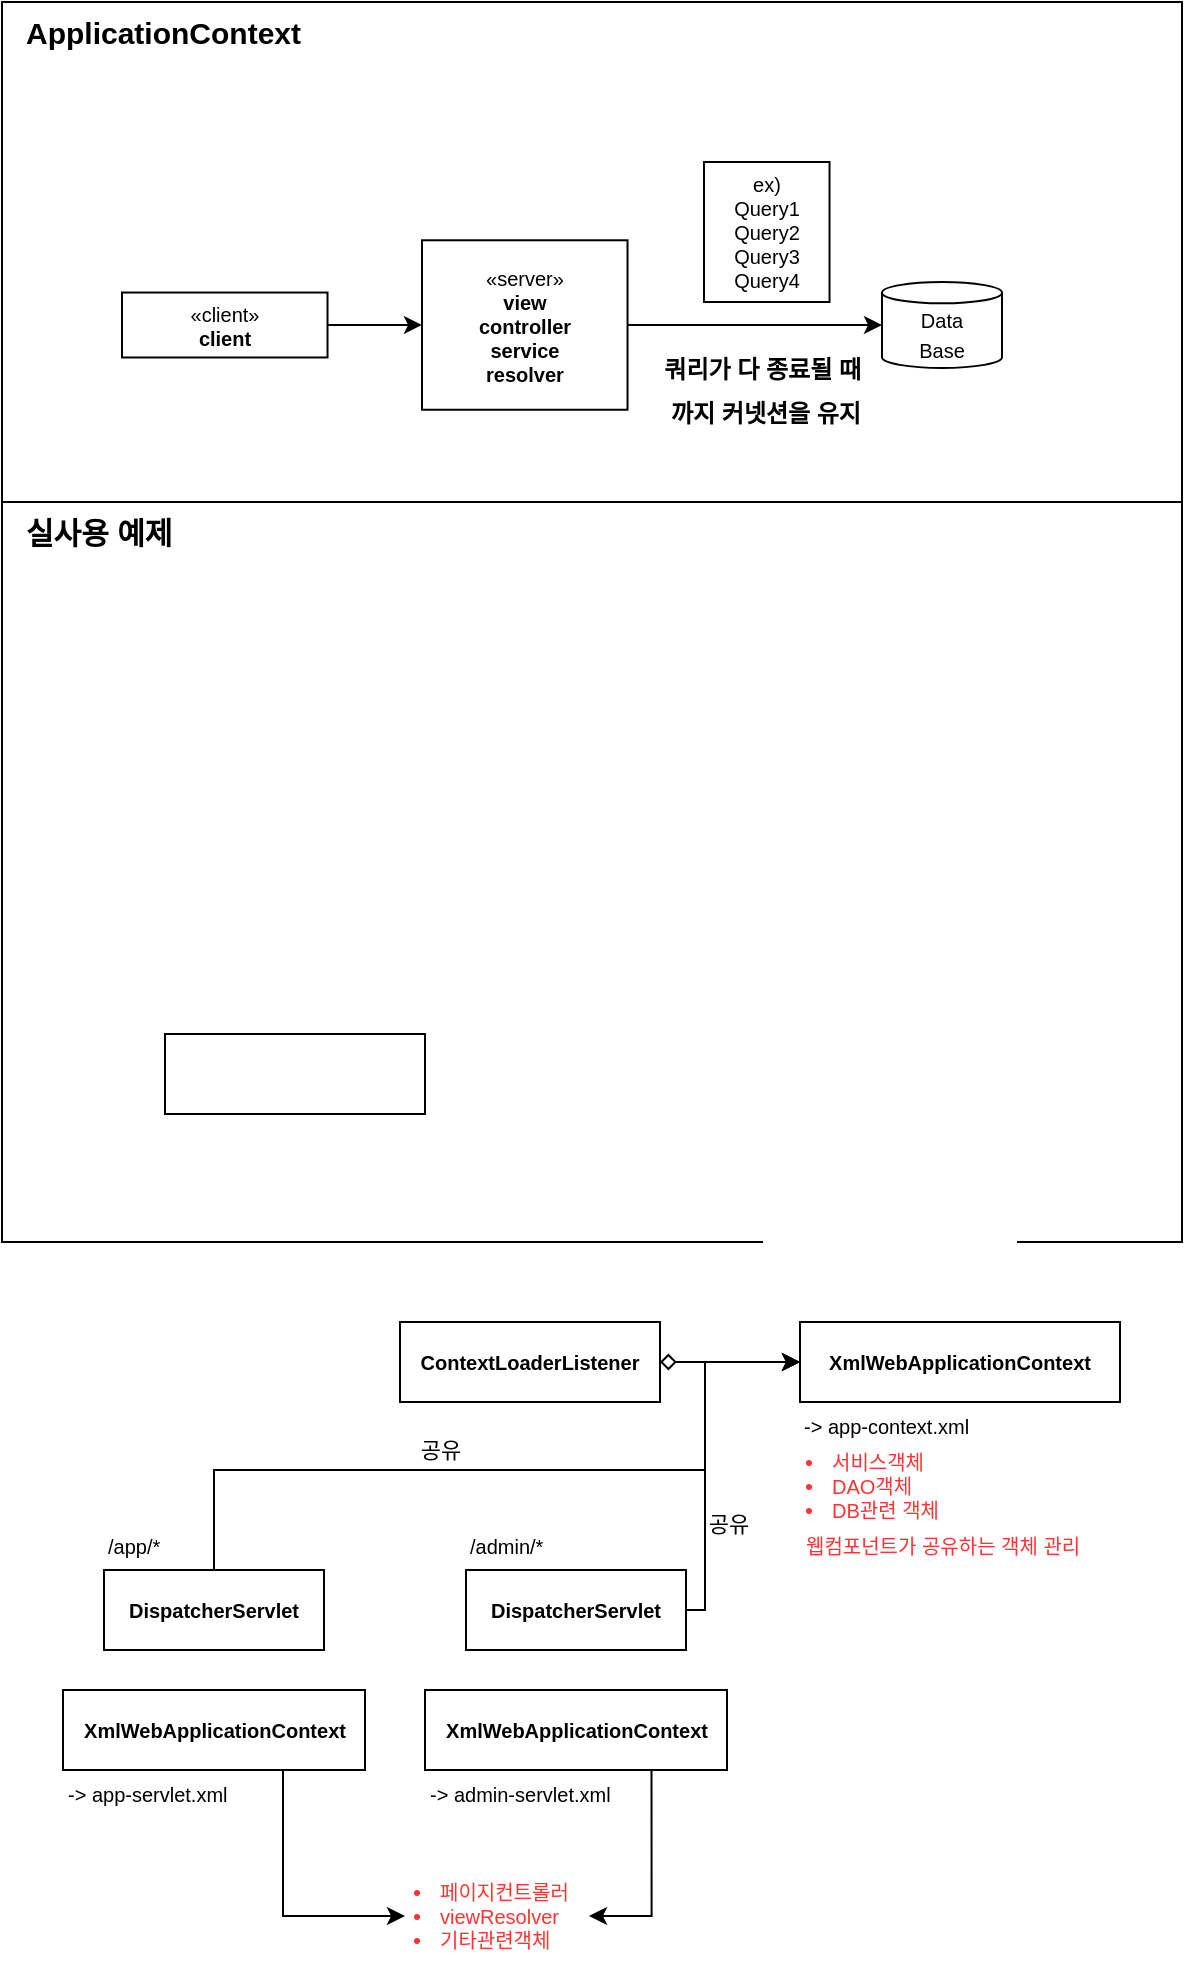 <mxfile version="24.6.4" type="device">
  <diagram name="페이지-1" id="oSfh6GjcHYkVdmPCCVAU">
    <mxGraphModel dx="-7363" dy="1859" grid="1" gridSize="10" guides="1" tooltips="1" connect="1" arrows="1" fold="1" page="1" pageScale="1" pageWidth="827" pageHeight="1169" math="0" shadow="0">
      <root>
        <mxCell id="0" />
        <mxCell id="1" parent="0" />
        <mxCell id="UchqNb0s_rMlolw3SZ9L-11" value="ApplicationContext" style="rounded=0;whiteSpace=wrap;html=1;verticalAlign=top;fontStyle=1;fontSize=15;align=left;spacingLeft=10;" parent="1" vertex="1">
          <mxGeometry x="8270" y="-1120" width="590" height="250" as="geometry" />
        </mxCell>
        <mxCell id="UchqNb0s_rMlolw3SZ9L-5" value="" style="edgeStyle=orthogonalEdgeStyle;rounded=0;orthogonalLoop=1;jettySize=auto;html=1;" parent="1" source="UchqNb0s_rMlolw3SZ9L-1" target="UchqNb0s_rMlolw3SZ9L-2" edge="1">
          <mxGeometry relative="1" as="geometry" />
        </mxCell>
        <mxCell id="UchqNb0s_rMlolw3SZ9L-1" value="&lt;div style=&quot;font-size: 10px;&quot;&gt;&lt;div style=&quot;font-size: 10px;&quot;&gt;&lt;span style=&quot;font-weight: 400; font-size: 10px;&quot;&gt;«client»&lt;/span&gt;&lt;/div&gt;&lt;/div&gt;&lt;div style=&quot;font-size: 10px;&quot;&gt;&lt;span style=&quot;background-color: initial; font-size: 10px;&quot;&gt;client&lt;/span&gt;&lt;br style=&quot;font-size: 10px;&quot;&gt;&lt;/div&gt;" style="html=1;whiteSpace=wrap;fontStyle=1;verticalAlign=middle;fontColor=default;fillColor=default;strokeColor=default;fontSize=10;" parent="1" vertex="1">
          <mxGeometry x="8330" y="-974.73" width="102.76" height="32.47" as="geometry" />
        </mxCell>
        <mxCell id="UchqNb0s_rMlolw3SZ9L-6" value="" style="edgeStyle=orthogonalEdgeStyle;rounded=0;orthogonalLoop=1;jettySize=auto;html=1;" parent="1" source="UchqNb0s_rMlolw3SZ9L-2" target="UchqNb0s_rMlolw3SZ9L-3" edge="1">
          <mxGeometry relative="1" as="geometry" />
        </mxCell>
        <mxCell id="UchqNb0s_rMlolw3SZ9L-2" value="&lt;div style=&quot;font-size: 10px;&quot;&gt;&lt;div style=&quot;font-size: 10px;&quot;&gt;&lt;span style=&quot;font-weight: 400; font-size: 10px;&quot;&gt;«&lt;/span&gt;&lt;span style=&quot;font-weight: 400;&quot;&gt;server&lt;/span&gt;&lt;span style=&quot;font-weight: 400; font-size: 10px;&quot;&gt;»&lt;/span&gt;&lt;/div&gt;&lt;/div&gt;&lt;div style=&quot;font-size: 10px;&quot;&gt;&lt;span style=&quot;background-color: initial; font-size: 10px;&quot;&gt;view&lt;/span&gt;&lt;br style=&quot;font-size: 10px;&quot;&gt;&lt;/div&gt;&lt;div style=&quot;font-size: 10px;&quot;&gt;&lt;span style=&quot;background-color: initial; font-size: 10px;&quot;&gt;controller&lt;/span&gt;&lt;/div&gt;&lt;div style=&quot;font-size: 10px;&quot;&gt;&lt;span style=&quot;background-color: initial; font-size: 10px;&quot;&gt;service&lt;/span&gt;&lt;/div&gt;&lt;div style=&quot;font-size: 10px;&quot;&gt;resolver&lt;/div&gt;" style="html=1;whiteSpace=wrap;fontStyle=1;verticalAlign=middle;fontColor=default;fillColor=default;strokeColor=default;fontSize=10;" parent="1" vertex="1">
          <mxGeometry x="8480" y="-1000.86" width="102.76" height="84.73" as="geometry" />
        </mxCell>
        <mxCell id="UchqNb0s_rMlolw3SZ9L-3" value="&lt;span style=&quot;font-size: 10px;&quot;&gt;Data&lt;/span&gt;&lt;div&gt;&lt;span style=&quot;font-size: 10px;&quot;&gt;Base&lt;/span&gt;&lt;/div&gt;" style="shape=cylinder3;whiteSpace=wrap;html=1;boundedLbl=1;backgroundOutline=1;size=5.326;" parent="1" vertex="1">
          <mxGeometry x="8710" y="-979.995" width="60" height="43" as="geometry" />
        </mxCell>
        <mxCell id="UchqNb0s_rMlolw3SZ9L-4" value="&lt;div style=&quot;font-size: 10px;&quot;&gt;&lt;div style=&quot;font-size: 10px;&quot;&gt;&lt;span style=&quot;font-weight: 400;&quot;&gt;ex)&lt;/span&gt;&lt;/div&gt;&lt;div style=&quot;font-size: 10px;&quot;&gt;&lt;span style=&quot;font-weight: 400;&quot;&gt;Query1&lt;/span&gt;&lt;/div&gt;&lt;div style=&quot;font-size: 10px;&quot;&gt;&lt;span style=&quot;font-weight: 400;&quot;&gt;Query2&lt;/span&gt;&lt;span style=&quot;font-weight: 400;&quot;&gt;&lt;br&gt;&lt;/span&gt;&lt;/div&gt;&lt;div style=&quot;font-size: 10px;&quot;&gt;&lt;span style=&quot;font-weight: 400;&quot;&gt;Query3&lt;/span&gt;&lt;span style=&quot;font-weight: 400;&quot;&gt;&lt;br&gt;&lt;/span&gt;&lt;/div&gt;&lt;div style=&quot;font-size: 10px;&quot;&gt;&lt;span style=&quot;font-weight: 400;&quot;&gt;Query4&lt;/span&gt;&lt;span style=&quot;font-weight: 400;&quot;&gt;&lt;br&gt;&lt;/span&gt;&lt;/div&gt;&lt;/div&gt;" style="html=1;whiteSpace=wrap;fontStyle=1;verticalAlign=middle;fontColor=default;fillColor=default;strokeColor=default;fontSize=10;" parent="1" vertex="1">
          <mxGeometry x="8621" y="-1040" width="62.76" height="70" as="geometry" />
        </mxCell>
        <mxCell id="UchqNb0s_rMlolw3SZ9L-7" value="&lt;h1 style=&quot;margin-top: 0px; font-size: 12px;&quot;&gt;쿼리가 다 종료될 때&amp;nbsp;&lt;/h1&gt;&lt;h1 style=&quot;margin-top: 0px; font-size: 12px;&quot;&gt;까지 커넷션을 유지&lt;/h1&gt;" style="text;html=1;whiteSpace=wrap;overflow=hidden;rounded=0;fontSize=12;align=center;" parent="1" vertex="1">
          <mxGeometry x="8597.38" y="-950" width="110" height="56.13" as="geometry" />
        </mxCell>
        <mxCell id="FHfI2kL19vmek6mB3vAS-1" value="실사용 예제" style="rounded=0;whiteSpace=wrap;html=1;verticalAlign=top;fontStyle=1;fontSize=15;align=left;spacingLeft=10;" vertex="1" parent="1">
          <mxGeometry x="8270" y="-870" width="590" height="370" as="geometry" />
        </mxCell>
        <mxCell id="FHfI2kL19vmek6mB3vAS-2" value="&lt;b style=&quot;font-size: 10px;&quot;&gt;ContextLoaderListener&lt;/b&gt;" style="html=1;whiteSpace=wrap;fontSize=10;" vertex="1" parent="1">
          <mxGeometry x="8469" y="-460" width="130" height="40" as="geometry" />
        </mxCell>
        <mxCell id="FHfI2kL19vmek6mB3vAS-3" style="edgeStyle=orthogonalEdgeStyle;rounded=0;orthogonalLoop=1;jettySize=auto;html=1;entryX=0;entryY=0.5;entryDx=0;entryDy=0;startArrow=diamond;startFill=0;" edge="1" parent="1" source="FHfI2kL19vmek6mB3vAS-2" target="FHfI2kL19vmek6mB3vAS-4">
          <mxGeometry relative="1" as="geometry" />
        </mxCell>
        <mxCell id="FHfI2kL19vmek6mB3vAS-4" value="&lt;b style=&quot;font-size: 10px;&quot;&gt;XmlWebApplicationContext&lt;/b&gt;" style="html=1;whiteSpace=wrap;fontSize=10;" vertex="1" parent="1">
          <mxGeometry x="8669" y="-460" width="160" height="40" as="geometry" />
        </mxCell>
        <mxCell id="FHfI2kL19vmek6mB3vAS-5" style="edgeStyle=orthogonalEdgeStyle;rounded=0;orthogonalLoop=1;jettySize=auto;html=1;entryX=0;entryY=0.5;entryDx=0;entryDy=0;" edge="1" parent="1" source="FHfI2kL19vmek6mB3vAS-7" target="FHfI2kL19vmek6mB3vAS-4">
          <mxGeometry relative="1" as="geometry">
            <Array as="points">
              <mxPoint x="8376.5" y="-386" />
              <mxPoint x="8621.5" y="-386" />
              <mxPoint x="8621.5" y="-440" />
            </Array>
          </mxGeometry>
        </mxCell>
        <mxCell id="FHfI2kL19vmek6mB3vAS-6" value="공유" style="edgeLabel;html=1;align=center;verticalAlign=middle;resizable=0;points=[];" vertex="1" connectable="0" parent="FHfI2kL19vmek6mB3vAS-5">
          <mxGeometry x="-0.095" relative="1" as="geometry">
            <mxPoint x="-17" y="-10" as="offset" />
          </mxGeometry>
        </mxCell>
        <mxCell id="FHfI2kL19vmek6mB3vAS-7" value="&lt;b style=&quot;font-size: 10px;&quot;&gt;DispatcherServlet&lt;/b&gt;" style="html=1;whiteSpace=wrap;fontSize=10;" vertex="1" parent="1">
          <mxGeometry x="8321" y="-336" width="110" height="40" as="geometry" />
        </mxCell>
        <mxCell id="FHfI2kL19vmek6mB3vAS-8" style="edgeStyle=orthogonalEdgeStyle;rounded=0;orthogonalLoop=1;jettySize=auto;html=1;entryX=0;entryY=0.5;entryDx=0;entryDy=0;" edge="1" parent="1" source="FHfI2kL19vmek6mB3vAS-10" target="FHfI2kL19vmek6mB3vAS-4">
          <mxGeometry relative="1" as="geometry">
            <Array as="points">
              <mxPoint x="8621.5" y="-316" />
              <mxPoint x="8621.5" y="-440" />
            </Array>
          </mxGeometry>
        </mxCell>
        <mxCell id="FHfI2kL19vmek6mB3vAS-9" value="공유" style="edgeLabel;html=1;align=center;verticalAlign=middle;resizable=0;points=[];" vertex="1" connectable="0" parent="FHfI2kL19vmek6mB3vAS-8">
          <mxGeometry x="-0.434" y="-1" relative="1" as="geometry">
            <mxPoint x="10" y="-2" as="offset" />
          </mxGeometry>
        </mxCell>
        <mxCell id="FHfI2kL19vmek6mB3vAS-10" value="&lt;b style=&quot;font-size: 10px;&quot;&gt;DispatcherServlet&lt;/b&gt;" style="html=1;whiteSpace=wrap;fontSize=10;" vertex="1" parent="1">
          <mxGeometry x="8502" y="-336" width="110" height="40" as="geometry" />
        </mxCell>
        <mxCell id="FHfI2kL19vmek6mB3vAS-11" value="/app/*" style="text;html=1;align=left;verticalAlign=middle;whiteSpace=wrap;rounded=0;fontColor=#000000;fontSize=10;fontStyle=0;strokeColor=none;points=[[0,0,0,0,0],[0,0.25,0,0,0],[0,0.5,0,0,0],[0,0.75,0,0,0],[0,1,0,0,0],[0.25,0,0,0,0],[0.25,1,0,0,0],[0.5,0,0,0,0],[0.5,1,0,0,0],[0.75,0,0,0,0],[0.75,1,0,0,0],[1,0,0,0,0],[1,0.25,0,0,0],[1,0.34,0,0,0],[1,0.5,0,0,0],[1,0.75,0,0,0],[1,0.84,0,0,0],[1,1,0,0,0]];" vertex="1" parent="1">
          <mxGeometry x="8321" y="-360" width="110.5" height="24" as="geometry" />
        </mxCell>
        <mxCell id="FHfI2kL19vmek6mB3vAS-12" value="/admin/*" style="text;html=1;align=left;verticalAlign=middle;whiteSpace=wrap;rounded=0;fontColor=#000000;fontSize=10;fontStyle=0;strokeColor=none;points=[[0,0,0,0,0],[0,0.25,0,0,0],[0,0.5,0,0,0],[0,0.75,0,0,0],[0,1,0,0,0],[0.25,0,0,0,0],[0.25,1,0,0,0],[0.5,0,0,0,0],[0.5,1,0,0,0],[0.75,0,0,0,0],[0.75,1,0,0,0],[1,0,0,0,0],[1,0.25,0,0,0],[1,0.34,0,0,0],[1,0.5,0,0,0],[1,0.75,0,0,0],[1,0.84,0,0,0],[1,1,0,0,0]];" vertex="1" parent="1">
          <mxGeometry x="8501.75" y="-360" width="110" height="24" as="geometry" />
        </mxCell>
        <mxCell id="FHfI2kL19vmek6mB3vAS-13" value="&lt;b style=&quot;font-size: 10px;&quot;&gt;XmlWebApplicationContext&lt;/b&gt;" style="html=1;whiteSpace=wrap;fontSize=10;" vertex="1" parent="1">
          <mxGeometry x="8300.5" y="-276" width="151" height="40" as="geometry" />
        </mxCell>
        <mxCell id="FHfI2kL19vmek6mB3vAS-14" value="&lt;b style=&quot;font-size: 10px;&quot;&gt;XmlWebApplicationContext&lt;/b&gt;" style="html=1;whiteSpace=wrap;fontSize=10;" vertex="1" parent="1">
          <mxGeometry x="8481.5" y="-276" width="151" height="40" as="geometry" />
        </mxCell>
        <mxCell id="FHfI2kL19vmek6mB3vAS-15" value="-&amp;gt; app-context.xml" style="text;html=1;align=left;verticalAlign=middle;whiteSpace=wrap;rounded=0;fontColor=#000000;fontSize=10;fontStyle=0;strokeColor=none;points=[[0,0,0,0,0],[0,0.25,0,0,0],[0,0.5,0,0,0],[0,0.75,0,0,0],[0,1,0,0,0],[0.25,0,0,0,0],[0.25,1,0,0,0],[0.5,0,0,0,0],[0.5,1,0,0,0],[0.75,0,0,0,0],[0.75,1,0,0,0],[1,0,0,0,0],[1,0.25,0,0,0],[1,0.34,0,0,0],[1,0.5,0,0,0],[1,0.75,0,0,0],[1,0.84,0,0,0],[1,1,0,0,0]];" vertex="1" parent="1">
          <mxGeometry x="8669" y="-420" width="110" height="24" as="geometry" />
        </mxCell>
        <mxCell id="FHfI2kL19vmek6mB3vAS-16" value="-&amp;gt; app-servlet.xml" style="text;html=1;align=left;verticalAlign=middle;whiteSpace=wrap;rounded=0;fontColor=#000000;fontSize=10;fontStyle=0;strokeColor=none;points=[[0,0,0,0,0],[0,0.25,0,0,0],[0,0.5,0,0,0],[0,0.75,0,0,0],[0,1,0,0,0],[0.25,0,0,0,0],[0.25,1,0,0,0],[0.5,0,0,0,0],[0.5,1,0,0,0],[0.75,0,0,0,0],[0.75,1,0,0,0],[1,0,0,0,0],[1,0.25,0,0,0],[1,0.34,0,0,0],[1,0.5,0,0,0],[1,0.75,0,0,0],[1,0.84,0,0,0],[1,1,0,0,0]];" vertex="1" parent="1">
          <mxGeometry x="8300.5" y="-236" width="110" height="24" as="geometry" />
        </mxCell>
        <mxCell id="FHfI2kL19vmek6mB3vAS-17" value="-&amp;gt; admin-servlet.xml" style="text;html=1;align=left;verticalAlign=middle;whiteSpace=wrap;rounded=0;fontColor=#000000;fontSize=10;fontStyle=0;strokeColor=none;points=[[0,0,0,0,0],[0,0.25,0,0,0],[0,0.5,0,0,0],[0,0.75,0,0,0],[0,1,0,0,0],[0.25,0,0,0,0],[0.25,1,0,0,0],[0.5,0,0,0,0],[0.5,1,0,0,0],[0.75,0,0,0,0],[0.75,1,0,0,0],[1,0,0,0,0],[1,0.25,0,0,0],[1,0.34,0,0,0],[1,0.5,0,0,0],[1,0.75,0,0,0],[1,0.84,0,0,0],[1,1,0,0,0]];" vertex="1" parent="1">
          <mxGeometry x="8481.5" y="-236" width="110" height="24" as="geometry" />
        </mxCell>
        <mxCell id="FHfI2kL19vmek6mB3vAS-18" value="&lt;ul style=&quot;padding-left: 15px; margin-top: 0px; margin-right: 0px; margin-bottom: 0px;&quot;&gt;&lt;li&gt;페이지컨트롤러&lt;/li&gt;&lt;li&gt;viewResolver&lt;/li&gt;&lt;li&gt;기타관련객체&lt;/li&gt;&lt;/ul&gt;" style="text;html=1;align=left;verticalAlign=middle;whiteSpace=wrap;rounded=0;fontColor=#FF3333;fontSize=10;fontStyle=0;strokeColor=none;points=[[0,0,0,0,0],[0,0.25,0,0,0],[0,0.5,0,0,0],[0,0.75,0,0,0],[0,1,0,0,0],[0.25,0,0,0,0],[0.25,1,0,0,0],[0.5,0,0,0,0],[0.5,1,0,0,0],[0.75,0,0,0,0],[0.75,1,0,0,0],[1,0,0,0,0],[1,0.25,0,0,0],[1,0.34,0,0,0],[1,0.5,0,0,0],[1,0.75,0,0,0],[1,0.84,0,0,0],[1,1,0,0,0]];" vertex="1" parent="1">
          <mxGeometry x="8471.5" y="-186" width="92" height="46" as="geometry" />
        </mxCell>
        <mxCell id="FHfI2kL19vmek6mB3vAS-19" value="&lt;ul style=&quot;padding-left: 15px; margin-top: 0px; margin-right: 0px; margin-bottom: 0px;&quot;&gt;&lt;li&gt;서비스객체&lt;/li&gt;&lt;li&gt;DAO객체&lt;/li&gt;&lt;li&gt;DB관련 객체&amp;nbsp;&lt;/li&gt;&lt;/ul&gt;" style="text;html=1;align=left;verticalAlign=middle;whiteSpace=wrap;rounded=0;fontColor=#FF3333;fontSize=10;fontStyle=0;strokeColor=none;points=[[0,0,0,0,0],[0,0.25,0,0,0],[0,0.5,0,0,0],[0,0.75,0,0,0],[0,1,0,0,0],[0.25,0,0,0,0],[0.25,1,0,0,0],[0.5,0,0,0,0],[0.5,1,0,0,0],[0.75,0,0,0,0],[0.75,1,0,0,0],[1,0,0,0,0],[1,0.25,0,0,0],[1,0.34,0,0,0],[1,0.5,0,0,0],[1,0.75,0,0,0],[1,0.84,0,0,0],[1,1,0,0,0]];" vertex="1" parent="1">
          <mxGeometry x="8668" y="-396" width="151" height="36" as="geometry" />
        </mxCell>
        <mxCell id="FHfI2kL19vmek6mB3vAS-20" value="웹컴포넌트가 공유하는 객체 관리" style="text;html=1;align=left;verticalAlign=middle;whiteSpace=wrap;rounded=0;fontColor=#FF3333;fontSize=10;fontStyle=0;strokeColor=none;points=[[0,0,0,0,0],[0,0.25,0,0,0],[0,0.5,0,0,0],[0,0.75,0,0,0],[0,1,0,0,0],[0.25,0,0,0,0],[0.25,1,0,0,0],[0.5,0,0,0,0],[0.5,1,0,0,0],[0.75,0,0,0,0],[0.75,1,0,0,0],[1,0,0,0,0],[1,0.25,0,0,0],[1,0.34,0,0,0],[1,0.5,0,0,0],[1,0.75,0,0,0],[1,0.84,0,0,0],[1,1,0,0,0]];" vertex="1" parent="1">
          <mxGeometry x="8670.25" y="-360" width="159.25" height="24" as="geometry" />
        </mxCell>
        <mxCell id="FHfI2kL19vmek6mB3vAS-21" style="edgeStyle=orthogonalEdgeStyle;rounded=0;orthogonalLoop=1;jettySize=auto;html=1;exitX=1;exitY=0;exitDx=0;exitDy=0;exitPerimeter=0;entryX=0;entryY=0.5;entryDx=0;entryDy=0;entryPerimeter=0;" edge="1" parent="1" source="FHfI2kL19vmek6mB3vAS-16" target="FHfI2kL19vmek6mB3vAS-18">
          <mxGeometry relative="1" as="geometry">
            <Array as="points">
              <mxPoint x="8410.5" y="-163" />
            </Array>
          </mxGeometry>
        </mxCell>
        <mxCell id="FHfI2kL19vmek6mB3vAS-22" style="edgeStyle=orthogonalEdgeStyle;rounded=0;orthogonalLoop=1;jettySize=auto;html=1;exitX=0.75;exitY=1;exitDx=0;exitDy=0;entryX=1;entryY=0.5;entryDx=0;entryDy=0;entryPerimeter=0;" edge="1" parent="1" source="FHfI2kL19vmek6mB3vAS-14" target="FHfI2kL19vmek6mB3vAS-18">
          <mxGeometry relative="1" as="geometry" />
        </mxCell>
        <mxCell id="FHfI2kL19vmek6mB3vAS-23" value="" style="html=1;whiteSpace=wrap;fontSize=10;" vertex="1" parent="1">
          <mxGeometry x="8351.5" y="-604" width="130" height="40" as="geometry" />
        </mxCell>
      </root>
    </mxGraphModel>
  </diagram>
</mxfile>
